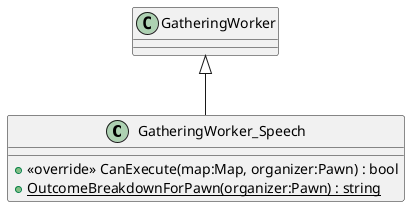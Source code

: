 @startuml
class GatheringWorker_Speech {
    + <<override>> CanExecute(map:Map, organizer:Pawn) : bool
    + {static} OutcomeBreakdownForPawn(organizer:Pawn) : string
}
GatheringWorker <|-- GatheringWorker_Speech
@enduml
